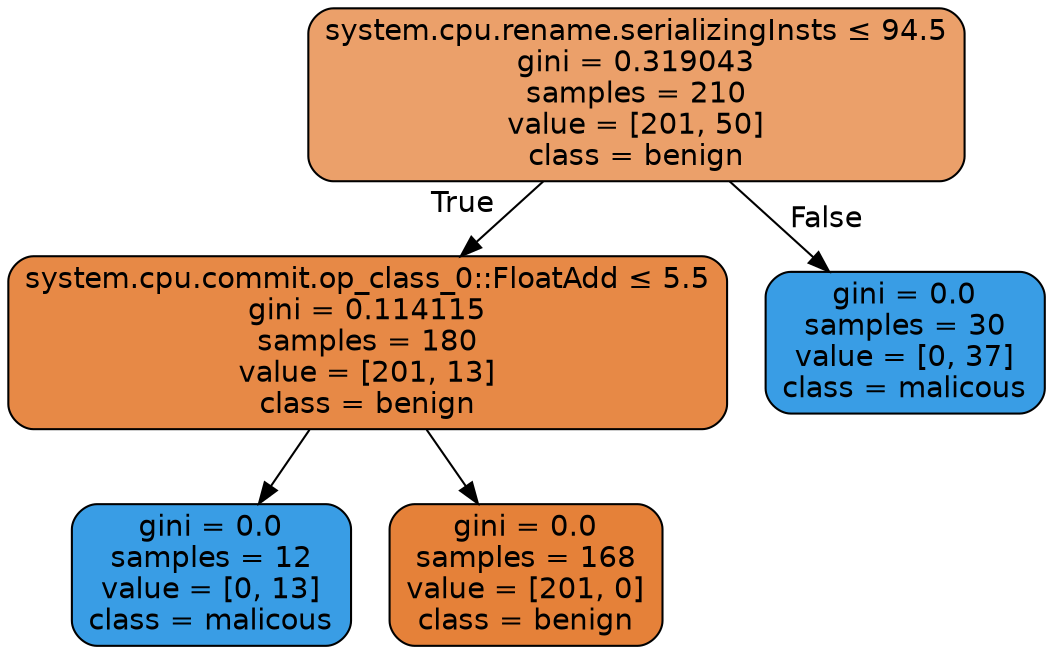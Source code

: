 digraph Tree {
node [shape=box, style="filled, rounded", color="black", fontname=helvetica] ;
edge [fontname=helvetica] ;
0 [label=<system.cpu.rename.serializingInsts &le; 94.5<br/>gini = 0.319043<br/>samples = 210<br/>value = [201, 50]<br/>class = benign>, fillcolor="#eba06a"] ;
1 [label=<system.cpu.commit.op_class_0::FloatAdd &le; 5.5<br/>gini = 0.114115<br/>samples = 180<br/>value = [201, 13]<br/>class = benign>, fillcolor="#e78946"] ;
0 -> 1 [labeldistance=2.5, labelangle=45, headlabel="True"] ;
2 [label=<gini = 0.0<br/>samples = 12<br/>value = [0, 13]<br/>class = malicous>, fillcolor="#399de5"] ;
1 -> 2 ;
3 [label=<gini = 0.0<br/>samples = 168<br/>value = [201, 0]<br/>class = benign>, fillcolor="#e58139"] ;
1 -> 3 ;
4 [label=<gini = 0.0<br/>samples = 30<br/>value = [0, 37]<br/>class = malicous>, fillcolor="#399de5"] ;
0 -> 4 [labeldistance=2.5, labelangle=-45, headlabel="False"] ;
}
